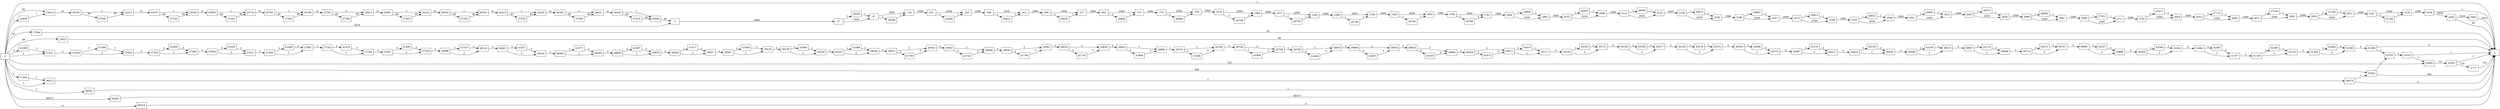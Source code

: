 digraph {
	graph [rankdir=LR]
	node [shape=rectangle]
	2 -> 37 [label=2560]
	37 -> 97 [label=2559]
	37 -> 26548 [label=1]
	97 -> 118 [label=2559]
	97 -> 26568 [label=1]
	118 -> 231 [label=2560]
	231 -> 259 [label=2559]
	231 -> 26595 [label=1]
	259 -> 394 [label=2560]
	394 -> 415 [label=2559]
	394 -> 26615 [label=1]
	415 -> 496 [label=2560]
	496 -> 517 [label=2559]
	496 -> 26635 [label=1]
	517 -> 692 [label=2560]
	692 -> 727 [label=2559]
	692 -> 26669 [label=1]
	727 -> 775 [label=2560]
	775 -> 796 [label=2559]
	775 -> 26689 [label=1]
	796 -> 1074 [label=2560]
	1074 -> 1095 [label=2559]
	1074 -> 26709 [label=1]
	1095 -> 1472 [label=2560]
	1472 -> 1493 [label=2559]
	1472 -> 26729 [label=1]
	1493 -> 1508 [label=2560]
	1508 -> 1529 [label=2559]
	1508 -> 26749 [label=1]
	1529 -> 1583 [label=2560]
	1583 -> 1604 [label=2559]
	1583 -> 26769 [label=1]
	1604 -> 1760 [label=2560]
	1760 -> 1781 [label=2559]
	1760 -> 26789 [label=1]
	1781 -> 1844 [label=2560]
	1844 -> 1865 [label=2559]
	1844 -> 26809 [label=1]
	1865 -> 2075 [label=2560]
	2075 -> 2096 [label=2559]
	2075 -> 26829 [label=1]
	2096 -> 2114 [label=2560]
	2114 -> 2135 [label=2559]
	2114 -> 26849 [label=1]
	2135 -> 2138 [label=2560]
	2138 -> 2162 [label=2559]
	2138 -> 26872 [label=1]
	2162 -> 2186 [label=2560]
	2186 -> 2207 [label=2559]
	2186 -> 26892 [label=1]
	2207 -> 2273 [label=2560]
	2273 -> 2294 [label=2559]
	2273 -> 26912 [label=1]
	2294 -> 2525 [label=2560]
	2525 -> 2546 [label=2559]
	2525 -> 26932 [label=1]
	2546 -> 2591 [label=2560]
	2591 -> 2612 [label=2559]
	2591 -> 26952 [label=1]
	2612 -> 2633 [label=2560]
	2633 -> 2654 [label=2559]
	2633 -> 26972 [label=1]
	2654 -> 2666 [label=2560]
	2666 -> 2687 [label=2559]
	2666 -> 26992 [label=1]
	2687 -> 2690 [label=2560]
	2690 -> 2711 [label=2559]
	2690 -> 27012 [label=1]
	2711 -> 2750 [label=2560]
	2750 -> 2816 [label=2559]
	2750 -> 27077 [label=1]
	2816 -> 2912 [label=2560]
	2912 -> 2950 [label=2559]
	2912 -> 27114 [label=1]
	2950 -> 2972 [label=2560]
	2972 -> 3005 [label=2559]
	2972 -> 27146 [label=1]
	3005 -> 3050 [label=2560]
	3050 -> 3071 [label=2559]
	3050 -> 27166 [label=1]
	3071 -> 3107 [label=2560]
	3107 -> 3128 [label=2559]
	3107 -> 27186 [label=1]
	3128 -> 3418 [label=2560]
	3418 -> 1 [label=1]
	3418 -> 4405 [label=2559]
	4405 -> 1 [label=40]
	4405 -> 5982 [label=2519]
	5982 -> 1 [label=2519]
	17944 -> 1 [label=81]
	23925 -> 1 [label=49]
	24909 -> 24910 [label=1]
	24910 -> 25192 [label=41]
	25192 -> 25213 [label=1]
	25192 -> 27206 [label=40]
	25213 -> 25537 [label=41]
	25537 -> 25558 [label=1]
	25537 -> 27226 [label=40]
	25558 -> 25695 [label=41]
	25695 -> 25716 [label=1]
	25695 -> 27243 [label=40]
	25716 -> 25765 [label=41]
	25765 -> 25786 [label=1]
	25765 -> 27263 [label=40]
	25786 -> 25792 [label=41]
	25792 -> 25813 [label=1]
	25792 -> 27283 [label=40]
	25813 -> 26081 [label=41]
	26081 -> 26102 [label=1]
	26081 -> 27303 [label=40]
	26102 -> 26162 [label=41]
	26162 -> 26183 [label=1]
	26162 -> 27323 [label=40]
	26183 -> 26212 [label=41]
	26212 -> 26243 [label=1]
	26212 -> 27353 [label=40]
	26243 -> 26393 [label=41]
	26393 -> 26431 [label=1]
	26393 -> 27390 [label=40]
	26431 -> 26435 [label=41]
	26435 -> 26456 [label=1]
	26435 -> 27410 [label=40]
	26456 -> 2 [label=41]
	26548 -> 97 [label=1]
	26568 -> 118 [label=1]
	26595 -> 259 [label=1]
	26615 -> 415 [label=1]
	26635 -> 517 [label=1]
	26669 -> 727 [label=1]
	26689 -> 796 [label=1]
	26709 -> 1095 [label=1]
	26729 -> 1493 [label=1]
	26749 -> 1529 [label=1]
	26769 -> 1604 [label=1]
	26789 -> 1781 [label=1]
	26809 -> 1865 [label=1]
	26829 -> 2096 [label=1]
	26849 -> 2135 [label=1]
	26872 -> 2162 [label=1]
	26892 -> 2207 [label=1]
	26912 -> 2294 [label=1]
	26932 -> 2546 [label=1]
	26952 -> 2612 [label=1]
	26972 -> 2654 [label=1]
	26992 -> 2687 [label=1]
	27012 -> 2711 [label=1]
	27077 -> 2816 [label=1]
	27114 -> 2950 [label=1]
	27146 -> 3005 [label=1]
	27166 -> 3071 [label=1]
	27186 -> 3128 [label=1]
	27206 -> 25213 [label=40]
	27226 -> 25558 [label=40]
	27243 -> 25716 [label=40]
	27263 -> 25786 [label=40]
	27283 -> 25813 [label=40]
	27303 -> 26102 [label=40]
	27323 -> 26183 [label=40]
	27353 -> 26243 [label=40]
	27390 -> 26431 [label=40]
	27410 -> 26456 [label=40]
	27411 -> 27429 [label=5]
	27429 -> 27450 [label=2]
	27429 -> 41389 [label=3]
	27450 -> 27459 [label=5]
	27459 -> 27480 [label=2]
	27459 -> 41409 [label=3]
	27480 -> 27600 [label=5]
	27600 -> 27621 [label=2]
	27600 -> 41429 [label=3]
	27621 -> 27666 [label=5]
	27666 -> 27687 [label=2]
	27666 -> 41449 [label=3]
	27687 -> 27753 [label=5]
	27753 -> 27784 [label=2]
	27753 -> 41479 [label=3]
	27784 -> 27897 [label=5]
	27897 -> 27918 [label=2]
	27897 -> 41499 [label=3]
	27918 -> 28098 [label=5]
	28098 -> 28119 [label=2]
	28098 -> 41519 [label=3]
	28119 -> 28281 [label=5]
	28281 -> 28320 [label=2]
	28281 -> 41557 [label=3]
	28320 -> 28484 [label=5]
	28484 -> 28505 [label=2]
	28484 -> 41577 [label=3]
	28505 -> 28955 [label=5]
	28955 -> 28976 [label=2]
	28955 -> 41597 [label=3]
	28976 -> 29006 [label=5]
	29006 -> 29027 [label=2]
	29006 -> 41617 [label=3]
	29027 -> 29087 [label=5]
	29087 -> 29120 [label=2]
	29087 -> 41649 [label=3]
	29120 -> 29129 [label=5]
	29129 -> 29150 [label=2]
	29129 -> 41669 [label=3]
	29150 -> 29223 [label=5]
	29223 -> 29244 [label=2]
	29223 -> 41689 [label=3]
	29244 -> 29321 [label=5]
	29321 -> 29342 [label=2]
	29321 -> 41709 [label=3]
	29342 -> 29420 [label=5]
	29420 -> 29448 [label=2]
	29420 -> 41736 [label=3]
	29448 -> 29540 [label=5]
	29540 -> 29561 [label=2]
	29540 -> 41756 [label=3]
	29561 -> 29618 [label=5]
	29618 -> 29639 [label=2]
	29618 -> 41776 [label=3]
	29639 -> 29663 [label=5]
	29663 -> 29696 [label=2]
	29663 -> 41808 [label=3]
	29696 -> 29735 [label=5]
	29735 -> 29756 [label=2]
	29735 -> 41828 [label=3]
	29756 -> 29759 [label=5]
	29759 -> 29780 [label=2]
	29759 -> 41848 [label=3]
	29780 -> 29795 [label=5]
	29795 -> 29816 [label=2]
	29795 -> 41868 [label=3]
	29816 -> 29888 [label=5]
	29888 -> 29918 [label=2]
	29888 -> 41897 [label=3]
	29918 -> 29928 [label=5]
	29928 -> 29966 [label=2]
	29928 -> 41934 [label=3]
	29966 -> 30029 [label=5]
	30029 -> 30071 [label=2]
	30029 -> 41975 [label=3]
	30071 -> 30117 [label=2]
	30071 -> 42016 [label=3]
	30117 -> 30154 [label=5]
	30154 -> 30175 [label=2]
	30154 -> 42036 [label=3]
	30175 -> 30196 [label=5]
	30196 -> 30217 [label=2]
	30196 -> 42056 [label=3]
	30217 -> 30249 [label=5]
	30249 -> 30270 [label=2]
	30249 -> 42076 [label=3]
	30270 -> 30354 [label=5]
	30354 -> 30375 [label=2]
	30354 -> 42096 [label=3]
	30375 -> 30387 [label=5]
	30387 -> 30411 [label=2]
	30387 -> 42119 [label=3]
	30411 -> 30424 [label=5]
	30424 -> 30445 [label=2]
	30424 -> 42139 [label=3]
	30445 -> 30598 [label=5]
	30598 -> 30619 [label=2]
	30598 -> 42159 [label=3]
	30619 -> 30647 [label=5]
	30647 -> 30668 [label=2]
	30647 -> 42179 [label=3]
	30668 -> 30714 [label=5]
	30714 -> 30747 [label=2]
	30714 -> 42211 [label=3]
	30747 -> 30861 [label=5]
	30861 -> 30888 [label=2]
	30861 -> 42237 [label=3]
	30888 -> 30930 [label=5]
	30930 -> 31034 [label=2]
	30930 -> 42340 [label=3]
	31034 -> 31086 [label=5]
	31086 -> 31107 [label=2]
	31086 -> 42360 [label=3]
	31107 -> 31149 [label=5]
	31149 -> 31170 [label=2]
	31149 -> 42380 [label=3]
	31170 -> 31368 [label=5]
	31368 -> 31389 [label=2]
	31368 -> 42400 [label=3]
	31389 -> 31398 [label=5]
	31398 -> 1 [label=3]
	31398 -> 31520 [label=2]
	31520 -> 31523 [label=3]
	31523 -> 32864 [label=2]
	31523 -> 1 [label=1]
	32864 -> 33391 [label=727]
	33391 -> 1 [label=2]
	33391 -> 71777 [label=725]
	36473 -> 36474 [label=3]
	36474 -> 1 [label=2]
	36474 -> 57891 [label=1]
	41369 -> 27411 [label=3]
	41389 -> 27450 [label=3]
	41409 -> 27480 [label=3]
	41429 -> 27621 [label=3]
	41449 -> 27687 [label=3]
	41479 -> 27784 [label=3]
	41499 -> 27918 [label=3]
	41519 -> 28119 [label=3]
	41557 -> 28320 [label=3]
	41577 -> 28505 [label=3]
	41597 -> 28976 [label=3]
	41617 -> 29027 [label=3]
	41649 -> 29120 [label=3]
	41669 -> 29150 [label=3]
	41689 -> 29244 [label=3]
	41709 -> 29342 [label=3]
	41736 -> 29448 [label=3]
	41756 -> 29561 [label=3]
	41776 -> 29639 [label=3]
	41808 -> 29696 [label=3]
	41828 -> 29756 [label=3]
	41848 -> 29780 [label=3]
	41868 -> 29816 [label=3]
	41897 -> 29918 [label=3]
	41934 -> 29966 [label=3]
	41975 -> 30071 [label=3]
	42016 -> 30117 [label=3]
	42036 -> 30175 [label=3]
	42056 -> 30217 [label=3]
	42076 -> 30270 [label=3]
	42096 -> 30375 [label=3]
	42119 -> 30411 [label=3]
	42139 -> 30445 [label=3]
	42159 -> 30619 [label=3]
	42179 -> 30668 [label=3]
	42211 -> 30747 [label=3]
	42237 -> 30888 [label=3]
	42340 -> 31034 [label=3]
	42360 -> 31107 [label=3]
	42380 -> 31170 [label=3]
	42400 -> 31389 [label=3]
	48381 -> 1 [label=1]
	54362 -> 1 [label=36573]
	57891 -> 1 [label=309]
	57891 -> 31520 [label=1]
	66324 -> 1 [label=4]
	71777 -> 1 [label=725]
	77493 -> 36473 [label=1]
	0 -> 2 [label=2519]
	0 -> 24910 [label=40]
	0 -> 27411 [label=2]
	0 -> 32864 [label=725]
	0 -> 1 [label=1]
	0 -> 17944 [label=81]
	0 -> 23925 [label=49]
	0 -> 24909 [label=1]
	0 -> 36473 [label=2]
	0 -> 41369 [label=3]
	0 -> 48381 [label=1]
	0 -> 54362 [label=36573]
	0 -> 57891 [label=309]
	0 -> 66324 [label=4]
	0 -> 77493 [label=1]
}
